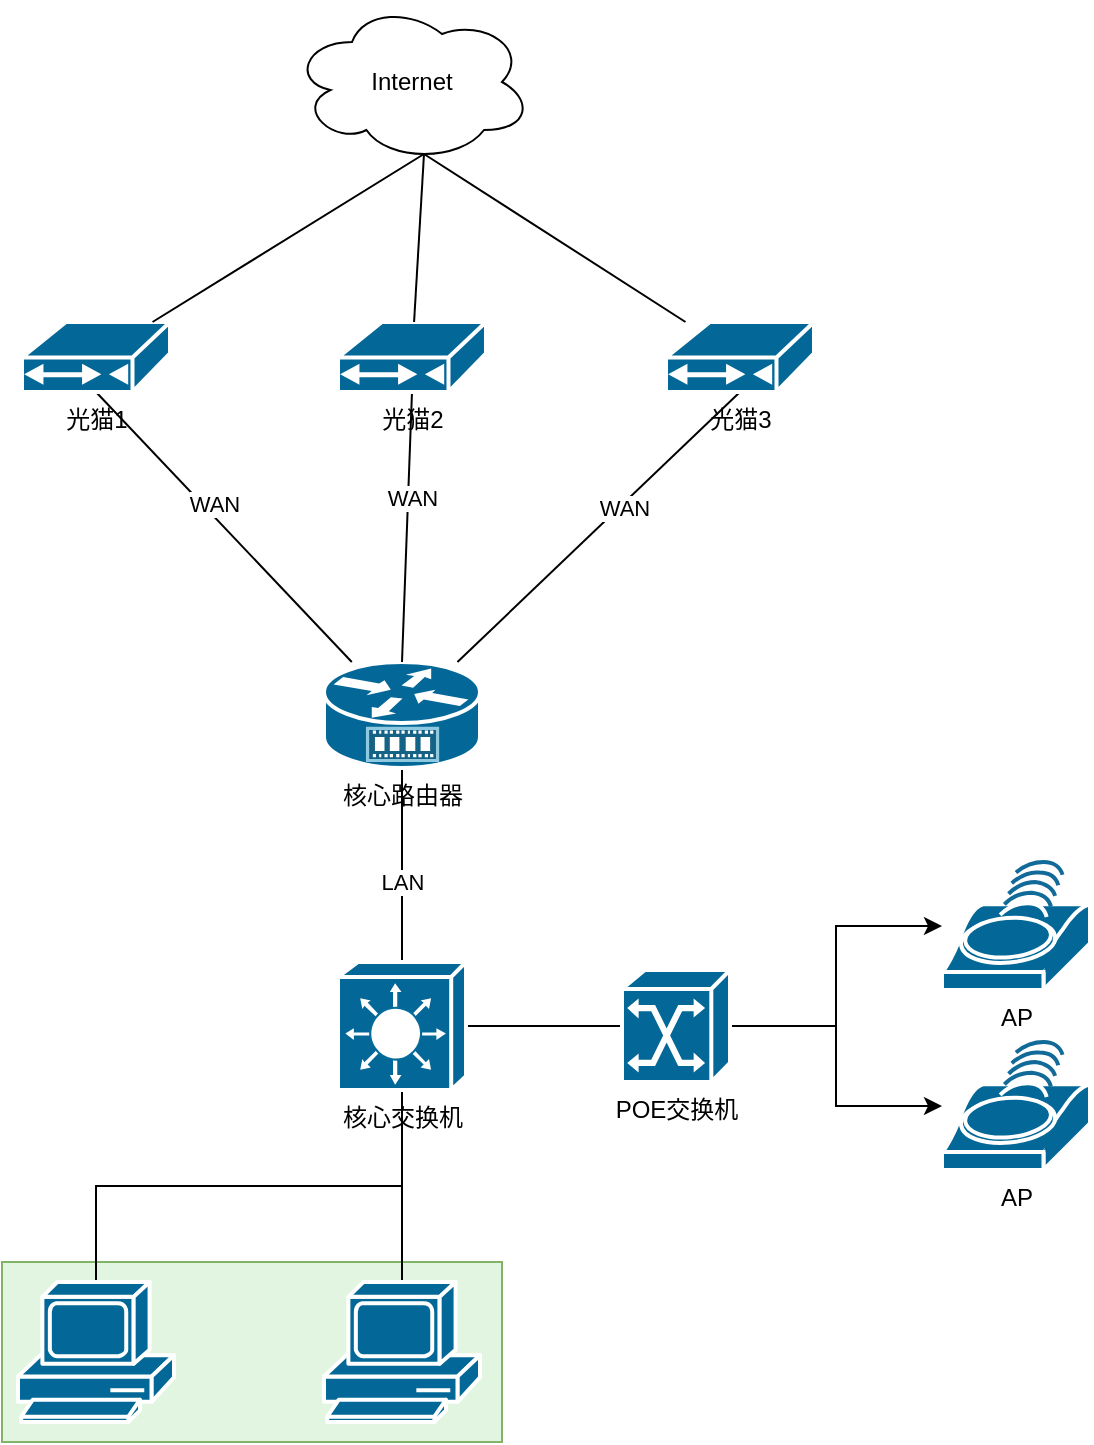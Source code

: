 <mxfile version="21.3.4" type="github">
  <diagram name="Page-1" id="c37626ed-c26b-45fb-9056-f9ebc6bb27b6">
    <mxGraphModel dx="1379" dy="-94" grid="1" gridSize="10" guides="1" tooltips="1" connect="1" arrows="1" fold="1" page="1" pageScale="1" pageWidth="1100" pageHeight="850" background="none" math="0" shadow="0">
      <root>
        <mxCell id="0" />
        <mxCell id="1" parent="0" />
        <mxCell id="IFd26gyQQ5VNVt03JdOA-13" value="" style="rounded=0;whiteSpace=wrap;html=1;fillColor=#E1F5E0;strokeColor=#82b366;" vertex="1" parent="1">
          <mxGeometry x="170" y="1510" width="250" height="90" as="geometry" />
        </mxCell>
        <mxCell id="-Dp10Fadvxa0A_ogpggV-3" style="rounded=0;orthogonalLoop=1;jettySize=auto;html=1;exitX=0.5;exitY=1;exitDx=0;exitDy=0;exitPerimeter=0;endArrow=none;endFill=0;" parent="1" source="-Dp10Fadvxa0A_ogpggV-16" target="-Dp10Fadvxa0A_ogpggV-2" edge="1">
          <mxGeometry relative="1" as="geometry">
            <mxPoint x="212" y="1086" as="sourcePoint" />
          </mxGeometry>
        </mxCell>
        <mxCell id="-Dp10Fadvxa0A_ogpggV-9" value="WAN" style="edgeLabel;html=1;align=center;verticalAlign=middle;resizable=0;points=[];" parent="-Dp10Fadvxa0A_ogpggV-3" vertex="1" connectable="0">
          <mxGeometry x="-0.135" y="4" relative="1" as="geometry">
            <mxPoint as="offset" />
          </mxGeometry>
        </mxCell>
        <mxCell id="-Dp10Fadvxa0A_ogpggV-14" style="edgeStyle=orthogonalEdgeStyle;rounded=0;orthogonalLoop=1;jettySize=auto;html=1;exitX=0.5;exitY=1;exitDx=0;exitDy=0;exitPerimeter=0;entryX=0.5;entryY=0;entryDx=0;entryDy=0;entryPerimeter=0;endArrow=none;endFill=0;" parent="1" source="-Dp10Fadvxa0A_ogpggV-2" target="IFd26gyQQ5VNVt03JdOA-1" edge="1">
          <mxGeometry relative="1" as="geometry">
            <mxPoint x="370" y="1370" as="targetPoint" />
          </mxGeometry>
        </mxCell>
        <mxCell id="-Dp10Fadvxa0A_ogpggV-15" value="LAN" style="edgeLabel;html=1;align=center;verticalAlign=middle;resizable=0;points=[];" parent="-Dp10Fadvxa0A_ogpggV-14" vertex="1" connectable="0">
          <mxGeometry x="-0.323" relative="1" as="geometry">
            <mxPoint y="24" as="offset" />
          </mxGeometry>
        </mxCell>
        <mxCell id="-Dp10Fadvxa0A_ogpggV-2" value="核心路由器" style="shape=mxgraph.cisco.routers.service_router;sketch=0;html=1;pointerEvents=1;dashed=0;fillColor=#036897;strokeColor=#ffffff;strokeWidth=2;verticalLabelPosition=bottom;verticalAlign=top;align=center;outlineConnect=0;" parent="1" vertex="1">
          <mxGeometry x="331" y="1210" width="78" height="53" as="geometry" />
        </mxCell>
        <mxCell id="-Dp10Fadvxa0A_ogpggV-7" style="rounded=0;orthogonalLoop=1;jettySize=auto;html=1;entryX=0.5;entryY=0;entryDx=0;entryDy=0;entryPerimeter=0;exitX=0.5;exitY=1;exitDx=0;exitDy=0;exitPerimeter=0;endArrow=none;endFill=0;" parent="1" source="-Dp10Fadvxa0A_ogpggV-17" target="-Dp10Fadvxa0A_ogpggV-2" edge="1">
          <mxGeometry relative="1" as="geometry">
            <mxPoint x="390" y="1110" as="sourcePoint" />
          </mxGeometry>
        </mxCell>
        <mxCell id="-Dp10Fadvxa0A_ogpggV-10" value="WAN" style="edgeLabel;html=1;align=center;verticalAlign=middle;resizable=0;points=[];" parent="-Dp10Fadvxa0A_ogpggV-7" vertex="1" connectable="0">
          <mxGeometry x="-0.215" y="1" relative="1" as="geometry">
            <mxPoint x="1" as="offset" />
          </mxGeometry>
        </mxCell>
        <mxCell id="-Dp10Fadvxa0A_ogpggV-8" style="rounded=0;orthogonalLoop=1;jettySize=auto;html=1;exitX=0.5;exitY=1;exitDx=0;exitDy=0;exitPerimeter=0;endArrow=none;endFill=0;" parent="1" source="-Dp10Fadvxa0A_ogpggV-19" target="-Dp10Fadvxa0A_ogpggV-2" edge="1">
          <mxGeometry relative="1" as="geometry">
            <mxPoint x="536" y="1086" as="sourcePoint" />
          </mxGeometry>
        </mxCell>
        <mxCell id="-Dp10Fadvxa0A_ogpggV-11" value="WAN" style="edgeLabel;html=1;align=center;verticalAlign=middle;resizable=0;points=[];" parent="-Dp10Fadvxa0A_ogpggV-8" vertex="1" connectable="0">
          <mxGeometry x="-0.16" y="1" relative="1" as="geometry">
            <mxPoint as="offset" />
          </mxGeometry>
        </mxCell>
        <mxCell id="-Dp10Fadvxa0A_ogpggV-26" style="edgeStyle=orthogonalEdgeStyle;rounded=0;orthogonalLoop=1;jettySize=auto;html=1;exitX=0.5;exitY=1;exitDx=0;exitDy=0;exitPerimeter=0;endArrow=none;endFill=0;" parent="1" source="IFd26gyQQ5VNVt03JdOA-1" target="-Dp10Fadvxa0A_ogpggV-25" edge="1">
          <mxGeometry relative="1" as="geometry">
            <mxPoint x="370" y="1434" as="sourcePoint" />
          </mxGeometry>
        </mxCell>
        <mxCell id="-Dp10Fadvxa0A_ogpggV-16" value="光猫1" style="shape=mxgraph.cisco.modems_and_phones.cable_modem;sketch=0;html=1;pointerEvents=1;dashed=0;fillColor=#036897;strokeColor=#ffffff;strokeWidth=2;verticalLabelPosition=bottom;verticalAlign=top;align=center;outlineConnect=0;" parent="1" vertex="1">
          <mxGeometry x="180" y="1040" width="74" height="35" as="geometry" />
        </mxCell>
        <mxCell id="-Dp10Fadvxa0A_ogpggV-17" value="光猫2" style="shape=mxgraph.cisco.modems_and_phones.cable_modem;sketch=0;html=1;pointerEvents=1;dashed=0;fillColor=#036897;strokeColor=#ffffff;strokeWidth=2;verticalLabelPosition=bottom;verticalAlign=top;align=center;outlineConnect=0;" parent="1" vertex="1">
          <mxGeometry x="338" y="1040" width="74" height="35" as="geometry" />
        </mxCell>
        <mxCell id="-Dp10Fadvxa0A_ogpggV-19" value="光猫3" style="shape=mxgraph.cisco.modems_and_phones.cable_modem;sketch=0;html=1;pointerEvents=1;dashed=0;fillColor=#036897;strokeColor=#ffffff;strokeWidth=2;verticalLabelPosition=bottom;verticalAlign=top;align=center;outlineConnect=0;" parent="1" vertex="1">
          <mxGeometry x="502" y="1040" width="74" height="35" as="geometry" />
        </mxCell>
        <mxCell id="-Dp10Fadvxa0A_ogpggV-22" style="rounded=0;orthogonalLoop=1;jettySize=auto;html=1;exitX=0.55;exitY=0.95;exitDx=0;exitDy=0;exitPerimeter=0;endArrow=none;endFill=0;" parent="1" source="-Dp10Fadvxa0A_ogpggV-21" target="-Dp10Fadvxa0A_ogpggV-16" edge="1">
          <mxGeometry relative="1" as="geometry" />
        </mxCell>
        <mxCell id="-Dp10Fadvxa0A_ogpggV-23" style="rounded=0;orthogonalLoop=1;jettySize=auto;html=1;exitX=0.55;exitY=0.95;exitDx=0;exitDy=0;exitPerimeter=0;endArrow=none;endFill=0;" parent="1" source="-Dp10Fadvxa0A_ogpggV-21" target="-Dp10Fadvxa0A_ogpggV-17" edge="1">
          <mxGeometry relative="1" as="geometry" />
        </mxCell>
        <mxCell id="-Dp10Fadvxa0A_ogpggV-24" style="rounded=0;orthogonalLoop=1;jettySize=auto;html=1;exitX=0.55;exitY=0.95;exitDx=0;exitDy=0;exitPerimeter=0;endArrow=none;endFill=0;" parent="1" source="-Dp10Fadvxa0A_ogpggV-21" target="-Dp10Fadvxa0A_ogpggV-19" edge="1">
          <mxGeometry relative="1" as="geometry" />
        </mxCell>
        <mxCell id="-Dp10Fadvxa0A_ogpggV-21" value="Internet" style="ellipse;shape=cloud;whiteSpace=wrap;html=1;" parent="1" vertex="1">
          <mxGeometry x="315" y="880" width="120" height="80" as="geometry" />
        </mxCell>
        <mxCell id="-Dp10Fadvxa0A_ogpggV-25" value="" style="shape=mxgraph.cisco.computers_and_peripherals.pc;sketch=0;html=1;pointerEvents=1;dashed=0;fillColor=#036897;strokeColor=#ffffff;strokeWidth=2;verticalLabelPosition=bottom;verticalAlign=top;align=center;outlineConnect=0;" parent="1" vertex="1">
          <mxGeometry x="331" y="1520" width="78" height="70" as="geometry" />
        </mxCell>
        <mxCell id="IFd26gyQQ5VNVt03JdOA-4" style="edgeStyle=orthogonalEdgeStyle;rounded=0;orthogonalLoop=1;jettySize=auto;html=1;exitX=1;exitY=0.5;exitDx=0;exitDy=0;exitPerimeter=0;entryX=0;entryY=0.5;entryDx=0;entryDy=0;entryPerimeter=0;endArrow=none;endFill=0;" edge="1" parent="1" source="IFd26gyQQ5VNVt03JdOA-1" target="IFd26gyQQ5VNVt03JdOA-3">
          <mxGeometry relative="1" as="geometry" />
        </mxCell>
        <mxCell id="IFd26gyQQ5VNVt03JdOA-10" style="edgeStyle=orthogonalEdgeStyle;rounded=0;orthogonalLoop=1;jettySize=auto;html=1;exitX=0.5;exitY=1;exitDx=0;exitDy=0;exitPerimeter=0;entryX=0.5;entryY=0;entryDx=0;entryDy=0;entryPerimeter=0;endArrow=none;endFill=0;" edge="1" parent="1" source="IFd26gyQQ5VNVt03JdOA-1" target="IFd26gyQQ5VNVt03JdOA-9">
          <mxGeometry relative="1" as="geometry" />
        </mxCell>
        <mxCell id="IFd26gyQQ5VNVt03JdOA-1" value="核心交换机" style="shape=mxgraph.cisco.switches.layer_3_switch;sketch=0;html=1;pointerEvents=1;dashed=0;fillColor=#036897;strokeColor=#ffffff;strokeWidth=2;verticalLabelPosition=bottom;verticalAlign=top;align=center;outlineConnect=0;" vertex="1" parent="1">
          <mxGeometry x="338" y="1360" width="64" height="64" as="geometry" />
        </mxCell>
        <mxCell id="IFd26gyQQ5VNVt03JdOA-6" style="edgeStyle=orthogonalEdgeStyle;rounded=0;orthogonalLoop=1;jettySize=auto;html=1;exitX=1;exitY=0.5;exitDx=0;exitDy=0;exitPerimeter=0;" edge="1" parent="1" source="IFd26gyQQ5VNVt03JdOA-3" target="IFd26gyQQ5VNVt03JdOA-5">
          <mxGeometry relative="1" as="geometry" />
        </mxCell>
        <mxCell id="IFd26gyQQ5VNVt03JdOA-8" style="edgeStyle=orthogonalEdgeStyle;rounded=0;orthogonalLoop=1;jettySize=auto;html=1;exitX=1;exitY=0.5;exitDx=0;exitDy=0;exitPerimeter=0;" edge="1" parent="1" source="IFd26gyQQ5VNVt03JdOA-3" target="IFd26gyQQ5VNVt03JdOA-7">
          <mxGeometry relative="1" as="geometry" />
        </mxCell>
        <mxCell id="IFd26gyQQ5VNVt03JdOA-3" value="POE交换机" style="shape=mxgraph.cisco.switches.atm_switch;sketch=0;html=1;pointerEvents=1;dashed=0;fillColor=#036897;strokeColor=#ffffff;strokeWidth=2;verticalLabelPosition=bottom;verticalAlign=top;align=center;outlineConnect=0;" vertex="1" parent="1">
          <mxGeometry x="480" y="1364" width="54" height="56" as="geometry" />
        </mxCell>
        <mxCell id="IFd26gyQQ5VNVt03JdOA-5" value="AP" style="shape=mxgraph.cisco.wireless.wi-fi_tag;sketch=0;html=1;pointerEvents=1;dashed=0;fillColor=#036897;strokeColor=#ffffff;strokeWidth=2;verticalLabelPosition=bottom;verticalAlign=top;align=center;outlineConnect=0;" vertex="1" parent="1">
          <mxGeometry x="640" y="1310" width="74" height="64" as="geometry" />
        </mxCell>
        <mxCell id="IFd26gyQQ5VNVt03JdOA-7" value="AP" style="shape=mxgraph.cisco.wireless.wi-fi_tag;sketch=0;html=1;pointerEvents=1;dashed=0;fillColor=#036897;strokeColor=#ffffff;strokeWidth=2;verticalLabelPosition=bottom;verticalAlign=top;align=center;outlineConnect=0;" vertex="1" parent="1">
          <mxGeometry x="640" y="1400" width="74" height="64" as="geometry" />
        </mxCell>
        <mxCell id="IFd26gyQQ5VNVt03JdOA-9" value="" style="shape=mxgraph.cisco.computers_and_peripherals.pc;sketch=0;html=1;pointerEvents=1;dashed=0;fillColor=#036897;strokeColor=#ffffff;strokeWidth=2;verticalLabelPosition=bottom;verticalAlign=top;align=center;outlineConnect=0;" vertex="1" parent="1">
          <mxGeometry x="178" y="1520" width="78" height="70" as="geometry" />
        </mxCell>
      </root>
    </mxGraphModel>
  </diagram>
</mxfile>
